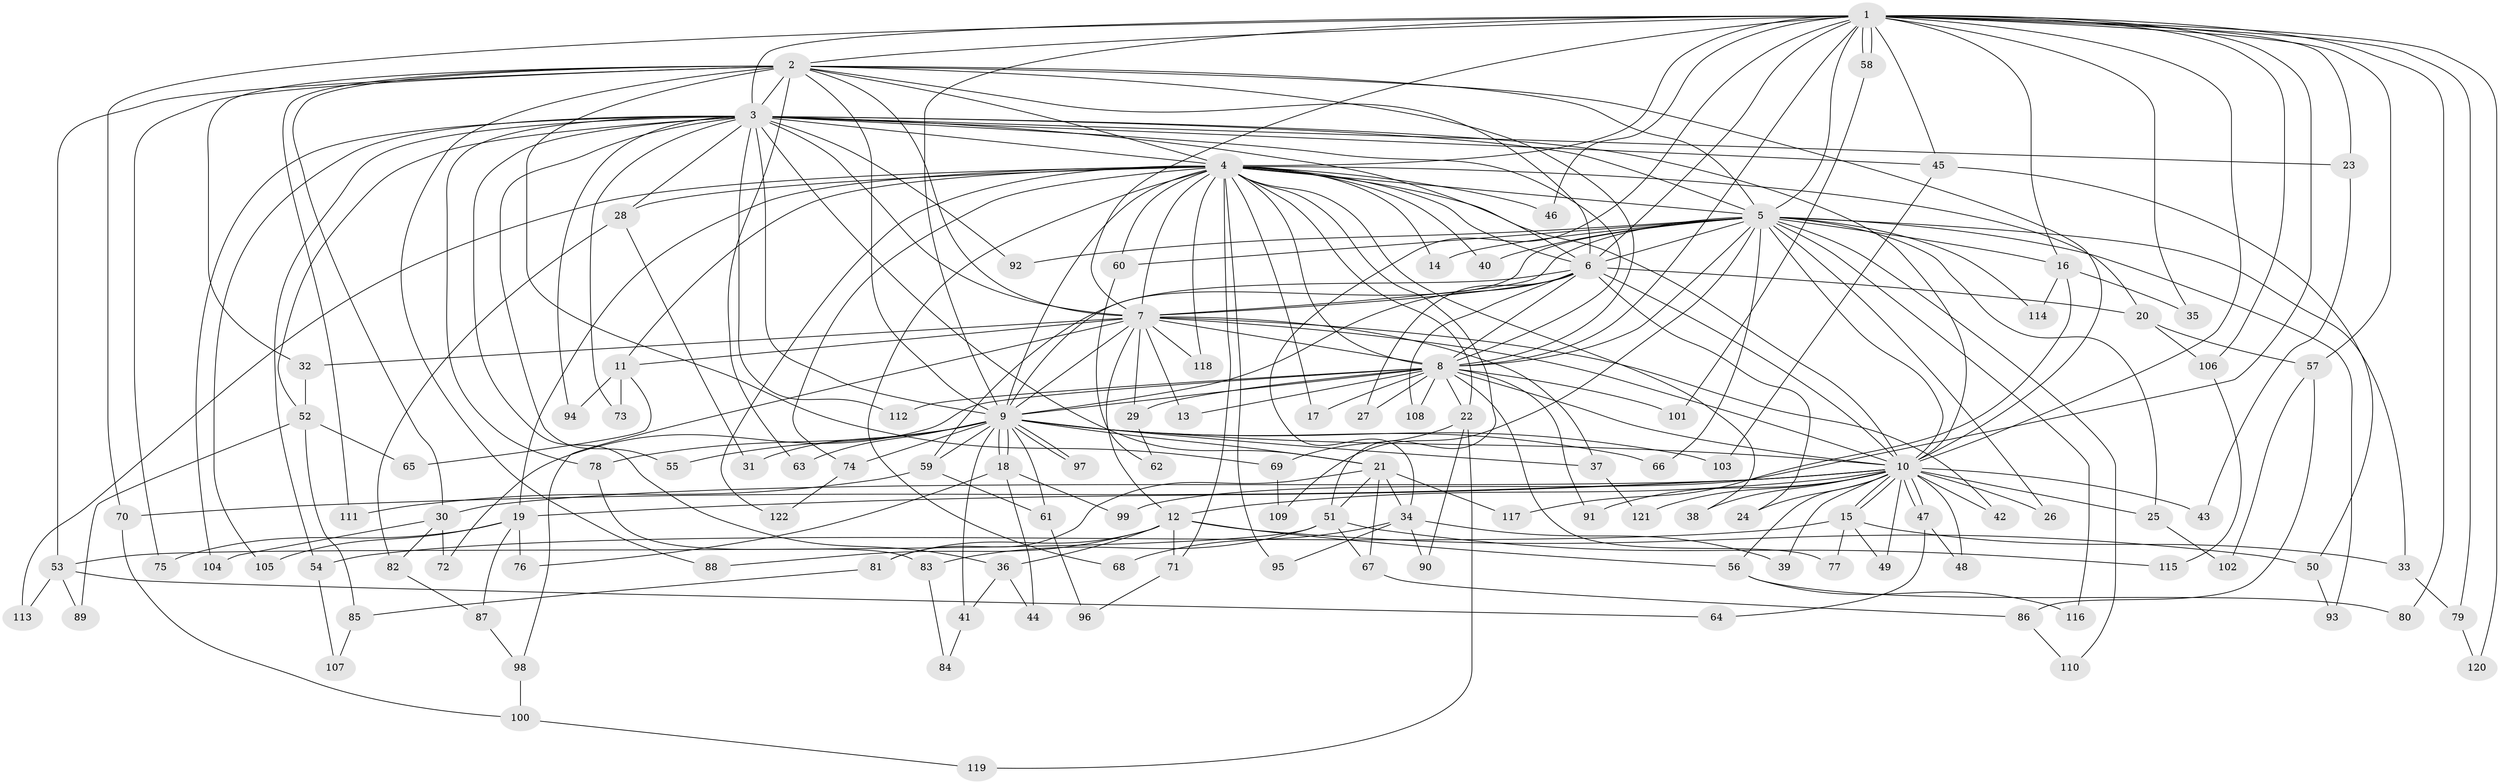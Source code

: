 // coarse degree distribution, {23: 0.010752688172043012, 17: 0.021505376344086023, 22: 0.010752688172043012, 27: 0.010752688172043012, 20: 0.021505376344086023, 24: 0.010752688172043012, 29: 0.010752688172043012, 5: 0.08602150537634409, 8: 0.010752688172043012, 2: 0.4946236559139785, 4: 0.0967741935483871, 6: 0.03225806451612903, 7: 0.010752688172043012, 3: 0.16129032258064516, 1: 0.010752688172043012}
// Generated by graph-tools (version 1.1) at 2025/41/03/06/25 10:41:33]
// undirected, 122 vertices, 269 edges
graph export_dot {
graph [start="1"]
  node [color=gray90,style=filled];
  1;
  2;
  3;
  4;
  5;
  6;
  7;
  8;
  9;
  10;
  11;
  12;
  13;
  14;
  15;
  16;
  17;
  18;
  19;
  20;
  21;
  22;
  23;
  24;
  25;
  26;
  27;
  28;
  29;
  30;
  31;
  32;
  33;
  34;
  35;
  36;
  37;
  38;
  39;
  40;
  41;
  42;
  43;
  44;
  45;
  46;
  47;
  48;
  49;
  50;
  51;
  52;
  53;
  54;
  55;
  56;
  57;
  58;
  59;
  60;
  61;
  62;
  63;
  64;
  65;
  66;
  67;
  68;
  69;
  70;
  71;
  72;
  73;
  74;
  75;
  76;
  77;
  78;
  79;
  80;
  81;
  82;
  83;
  84;
  85;
  86;
  87;
  88;
  89;
  90;
  91;
  92;
  93;
  94;
  95;
  96;
  97;
  98;
  99;
  100;
  101;
  102;
  103;
  104;
  105;
  106;
  107;
  108;
  109;
  110;
  111;
  112;
  113;
  114;
  115;
  116;
  117;
  118;
  119;
  120;
  121;
  122;
  1 -- 2;
  1 -- 3;
  1 -- 4;
  1 -- 5;
  1 -- 6;
  1 -- 7;
  1 -- 8;
  1 -- 9;
  1 -- 10;
  1 -- 16;
  1 -- 23;
  1 -- 34;
  1 -- 35;
  1 -- 45;
  1 -- 46;
  1 -- 57;
  1 -- 58;
  1 -- 58;
  1 -- 70;
  1 -- 79;
  1 -- 80;
  1 -- 99;
  1 -- 106;
  1 -- 120;
  2 -- 3;
  2 -- 4;
  2 -- 5;
  2 -- 6;
  2 -- 7;
  2 -- 8;
  2 -- 9;
  2 -- 10;
  2 -- 30;
  2 -- 32;
  2 -- 53;
  2 -- 63;
  2 -- 69;
  2 -- 75;
  2 -- 88;
  2 -- 111;
  3 -- 4;
  3 -- 5;
  3 -- 6;
  3 -- 7;
  3 -- 8;
  3 -- 9;
  3 -- 10;
  3 -- 21;
  3 -- 23;
  3 -- 28;
  3 -- 36;
  3 -- 45;
  3 -- 52;
  3 -- 54;
  3 -- 55;
  3 -- 73;
  3 -- 78;
  3 -- 92;
  3 -- 94;
  3 -- 104;
  3 -- 105;
  3 -- 112;
  4 -- 5;
  4 -- 6;
  4 -- 7;
  4 -- 8;
  4 -- 9;
  4 -- 10;
  4 -- 11;
  4 -- 14;
  4 -- 17;
  4 -- 19;
  4 -- 20;
  4 -- 22;
  4 -- 28;
  4 -- 38;
  4 -- 40;
  4 -- 46;
  4 -- 51;
  4 -- 60;
  4 -- 68;
  4 -- 71;
  4 -- 74;
  4 -- 95;
  4 -- 113;
  4 -- 118;
  4 -- 122;
  5 -- 6;
  5 -- 7;
  5 -- 8;
  5 -- 9;
  5 -- 10;
  5 -- 14;
  5 -- 16;
  5 -- 25;
  5 -- 26;
  5 -- 33;
  5 -- 40;
  5 -- 60;
  5 -- 66;
  5 -- 92;
  5 -- 93;
  5 -- 109;
  5 -- 110;
  5 -- 114;
  5 -- 116;
  6 -- 7;
  6 -- 8;
  6 -- 9;
  6 -- 10;
  6 -- 20;
  6 -- 24;
  6 -- 27;
  6 -- 59;
  6 -- 108;
  7 -- 8;
  7 -- 9;
  7 -- 10;
  7 -- 11;
  7 -- 12;
  7 -- 13;
  7 -- 29;
  7 -- 32;
  7 -- 37;
  7 -- 42;
  7 -- 98;
  7 -- 118;
  8 -- 9;
  8 -- 10;
  8 -- 13;
  8 -- 17;
  8 -- 22;
  8 -- 27;
  8 -- 29;
  8 -- 72;
  8 -- 77;
  8 -- 91;
  8 -- 101;
  8 -- 108;
  8 -- 112;
  9 -- 10;
  9 -- 18;
  9 -- 18;
  9 -- 21;
  9 -- 31;
  9 -- 37;
  9 -- 41;
  9 -- 55;
  9 -- 59;
  9 -- 61;
  9 -- 63;
  9 -- 66;
  9 -- 74;
  9 -- 78;
  9 -- 97;
  9 -- 97;
  9 -- 103;
  10 -- 12;
  10 -- 15;
  10 -- 15;
  10 -- 19;
  10 -- 24;
  10 -- 25;
  10 -- 26;
  10 -- 30;
  10 -- 38;
  10 -- 39;
  10 -- 42;
  10 -- 43;
  10 -- 47;
  10 -- 47;
  10 -- 48;
  10 -- 49;
  10 -- 56;
  10 -- 70;
  10 -- 91;
  10 -- 121;
  11 -- 65;
  11 -- 73;
  11 -- 94;
  12 -- 36;
  12 -- 50;
  12 -- 56;
  12 -- 71;
  12 -- 81;
  12 -- 88;
  15 -- 33;
  15 -- 49;
  15 -- 54;
  15 -- 77;
  16 -- 35;
  16 -- 114;
  16 -- 117;
  18 -- 44;
  18 -- 76;
  18 -- 99;
  19 -- 75;
  19 -- 76;
  19 -- 87;
  19 -- 105;
  20 -- 57;
  20 -- 106;
  21 -- 34;
  21 -- 51;
  21 -- 67;
  21 -- 81;
  21 -- 117;
  22 -- 69;
  22 -- 90;
  22 -- 119;
  23 -- 43;
  25 -- 102;
  28 -- 31;
  28 -- 82;
  29 -- 62;
  30 -- 72;
  30 -- 82;
  30 -- 104;
  32 -- 52;
  33 -- 79;
  34 -- 39;
  34 -- 68;
  34 -- 90;
  34 -- 95;
  36 -- 41;
  36 -- 44;
  37 -- 121;
  41 -- 84;
  45 -- 50;
  45 -- 103;
  47 -- 48;
  47 -- 64;
  50 -- 93;
  51 -- 53;
  51 -- 67;
  51 -- 83;
  51 -- 115;
  52 -- 65;
  52 -- 85;
  52 -- 89;
  53 -- 64;
  53 -- 89;
  53 -- 113;
  54 -- 107;
  56 -- 80;
  56 -- 116;
  57 -- 86;
  57 -- 102;
  58 -- 101;
  59 -- 61;
  59 -- 111;
  60 -- 62;
  61 -- 96;
  67 -- 86;
  69 -- 109;
  70 -- 100;
  71 -- 96;
  74 -- 122;
  78 -- 83;
  79 -- 120;
  81 -- 85;
  82 -- 87;
  83 -- 84;
  85 -- 107;
  86 -- 110;
  87 -- 98;
  98 -- 100;
  100 -- 119;
  106 -- 115;
}
